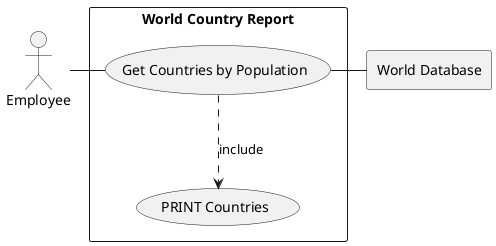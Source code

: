 @startuml

actor User as "Employee"

rectangle DB as "World Database"

rectangle "World Country Report" {
    usecase UC1 as "Get Countries by Population"

    usecase UCa as "PRINT Countries"

    User - UC1
    UC1 ..> UCa : include
    UC1 - DB
}
@enduml